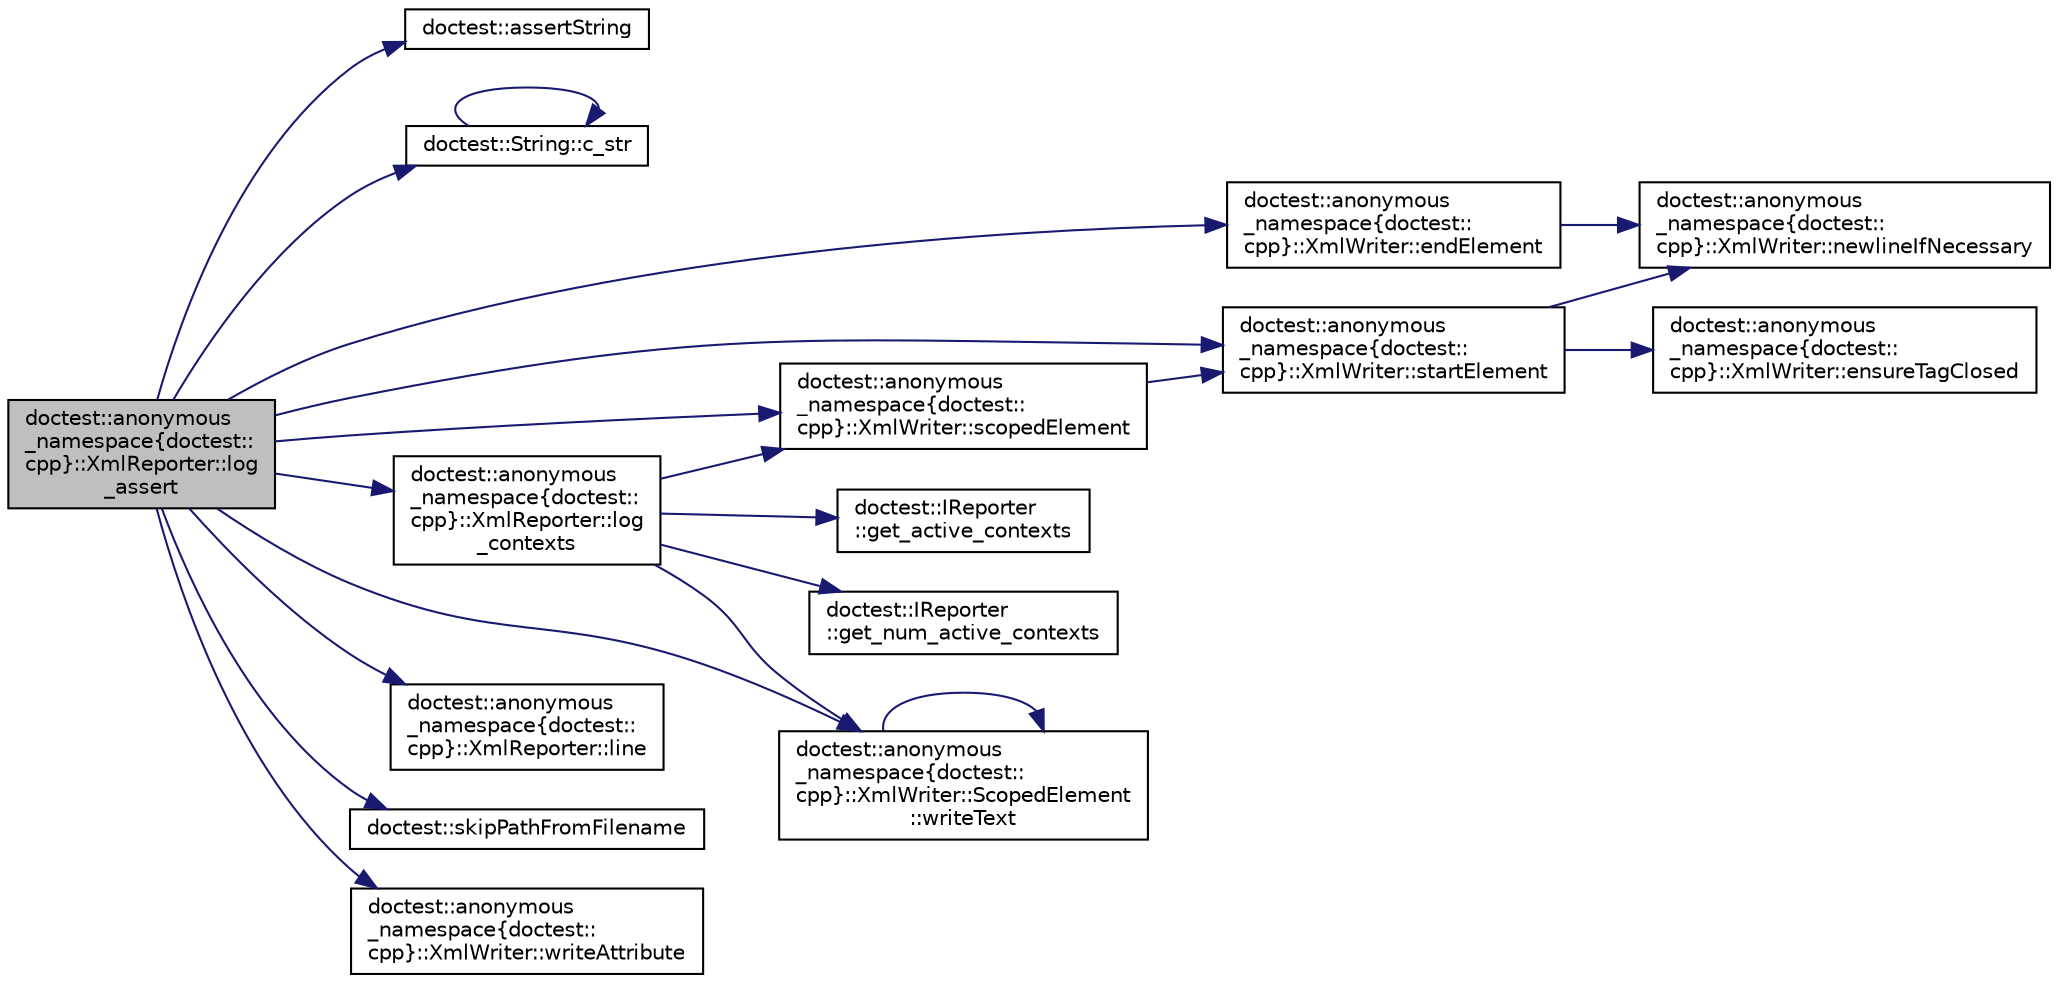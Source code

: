 digraph "doctest::anonymous_namespace{doctest::cpp}::XmlReporter::log_assert"
{
 // LATEX_PDF_SIZE
  edge [fontname="Helvetica",fontsize="10",labelfontname="Helvetica",labelfontsize="10"];
  node [fontname="Helvetica",fontsize="10",shape=record];
  rankdir="LR";
  Node1 [label="doctest::anonymous\l_namespace\{doctest::\lcpp\}::XmlReporter::log\l_assert",height=0.2,width=0.4,color="black", fillcolor="grey75", style="filled", fontcolor="black",tooltip=" "];
  Node1 -> Node2 [color="midnightblue",fontsize="10",style="solid",fontname="Helvetica"];
  Node2 [label="doctest::assertString",height=0.2,width=0.4,color="black", fillcolor="white", style="filled",URL="$namespacedoctest.html#ab56f4f5033407b30858e190309901ff2",tooltip=" "];
  Node1 -> Node3 [color="midnightblue",fontsize="10",style="solid",fontname="Helvetica"];
  Node3 [label="doctest::String::c_str",height=0.2,width=0.4,color="black", fillcolor="white", style="filled",URL="$classdoctest_1_1_string.html#a607c6977b193fecf29622110e6081625",tooltip=" "];
  Node3 -> Node3 [color="midnightblue",fontsize="10",style="solid",fontname="Helvetica"];
  Node1 -> Node4 [color="midnightblue",fontsize="10",style="solid",fontname="Helvetica"];
  Node4 [label="doctest::anonymous\l_namespace\{doctest::\lcpp\}::XmlWriter::endElement",height=0.2,width=0.4,color="black", fillcolor="white", style="filled",URL="$classdoctest_1_1anonymous__namespace_02doctest_8cpp_03_1_1_xml_writer.html#a9b01210ada5bca21230ec886bc1c9c1c",tooltip=" "];
  Node4 -> Node5 [color="midnightblue",fontsize="10",style="solid",fontname="Helvetica"];
  Node5 [label="doctest::anonymous\l_namespace\{doctest::\lcpp\}::XmlWriter::newlineIfNecessary",height=0.2,width=0.4,color="black", fillcolor="white", style="filled",URL="$classdoctest_1_1anonymous__namespace_02doctest_8cpp_03_1_1_xml_writer.html#a0352bfe1b1cb61867f03832d179aee88",tooltip=" "];
  Node1 -> Node6 [color="midnightblue",fontsize="10",style="solid",fontname="Helvetica"];
  Node6 [label="doctest::anonymous\l_namespace\{doctest::\lcpp\}::XmlReporter::line",height=0.2,width=0.4,color="black", fillcolor="white", style="filled",URL="$structdoctest_1_1anonymous__namespace_02doctest_8cpp_03_1_1_xml_reporter.html#aca23f48e6c3f82cb4054e6d68777f808",tooltip=" "];
  Node1 -> Node7 [color="midnightblue",fontsize="10",style="solid",fontname="Helvetica"];
  Node7 [label="doctest::anonymous\l_namespace\{doctest::\lcpp\}::XmlReporter::log\l_contexts",height=0.2,width=0.4,color="black", fillcolor="white", style="filled",URL="$structdoctest_1_1anonymous__namespace_02doctest_8cpp_03_1_1_xml_reporter.html#a56ab070e3bd0dbf2cfd303545dcbdf8f",tooltip=" "];
  Node7 -> Node8 [color="midnightblue",fontsize="10",style="solid",fontname="Helvetica"];
  Node8 [label="doctest::IReporter\l::get_active_contexts",height=0.2,width=0.4,color="black", fillcolor="white", style="filled",URL="$structdoctest_1_1_i_reporter.html#af535d2f4e0bcacbcc87e35994dd97586",tooltip=" "];
  Node7 -> Node9 [color="midnightblue",fontsize="10",style="solid",fontname="Helvetica"];
  Node9 [label="doctest::IReporter\l::get_num_active_contexts",height=0.2,width=0.4,color="black", fillcolor="white", style="filled",URL="$structdoctest_1_1_i_reporter.html#aafc10945b736a76a93282050d9d0ff55",tooltip=" "];
  Node7 -> Node10 [color="midnightblue",fontsize="10",style="solid",fontname="Helvetica"];
  Node10 [label="doctest::anonymous\l_namespace\{doctest::\lcpp\}::XmlWriter::scopedElement",height=0.2,width=0.4,color="black", fillcolor="white", style="filled",URL="$classdoctest_1_1anonymous__namespace_02doctest_8cpp_03_1_1_xml_writer.html#ae8d1d5655cbf1e5757519659d4edea16",tooltip=" "];
  Node10 -> Node11 [color="midnightblue",fontsize="10",style="solid",fontname="Helvetica"];
  Node11 [label="doctest::anonymous\l_namespace\{doctest::\lcpp\}::XmlWriter::startElement",height=0.2,width=0.4,color="black", fillcolor="white", style="filled",URL="$classdoctest_1_1anonymous__namespace_02doctest_8cpp_03_1_1_xml_writer.html#a1677409347280cfb2e4b4d66121d346a",tooltip=" "];
  Node11 -> Node12 [color="midnightblue",fontsize="10",style="solid",fontname="Helvetica"];
  Node12 [label="doctest::anonymous\l_namespace\{doctest::\lcpp\}::XmlWriter::ensureTagClosed",height=0.2,width=0.4,color="black", fillcolor="white", style="filled",URL="$classdoctest_1_1anonymous__namespace_02doctest_8cpp_03_1_1_xml_writer.html#a037d5f1752cc196aa82318100462d52f",tooltip=" "];
  Node11 -> Node5 [color="midnightblue",fontsize="10",style="solid",fontname="Helvetica"];
  Node7 -> Node13 [color="midnightblue",fontsize="10",style="solid",fontname="Helvetica"];
  Node13 [label="doctest::anonymous\l_namespace\{doctest::\lcpp\}::XmlWriter::ScopedElement\l::writeText",height=0.2,width=0.4,color="black", fillcolor="white", style="filled",URL="$classdoctest_1_1anonymous__namespace_02doctest_8cpp_03_1_1_xml_writer_1_1_scoped_element.html#af74f008e02dfbe2d7c12e4389841e86b",tooltip=" "];
  Node13 -> Node13 [color="midnightblue",fontsize="10",style="solid",fontname="Helvetica"];
  Node1 -> Node10 [color="midnightblue",fontsize="10",style="solid",fontname="Helvetica"];
  Node1 -> Node14 [color="midnightblue",fontsize="10",style="solid",fontname="Helvetica"];
  Node14 [label="doctest::skipPathFromFilename",height=0.2,width=0.4,color="black", fillcolor="white", style="filled",URL="$namespacedoctest.html#a360d10b305d4e64d753e99484308edbd",tooltip=" "];
  Node1 -> Node11 [color="midnightblue",fontsize="10",style="solid",fontname="Helvetica"];
  Node1 -> Node15 [color="midnightblue",fontsize="10",style="solid",fontname="Helvetica"];
  Node15 [label="doctest::anonymous\l_namespace\{doctest::\lcpp\}::XmlWriter::writeAttribute",height=0.2,width=0.4,color="black", fillcolor="white", style="filled",URL="$classdoctest_1_1anonymous__namespace_02doctest_8cpp_03_1_1_xml_writer.html#a53c9956ac1ee707201621c98d7f79d8c",tooltip=" "];
  Node1 -> Node13 [color="midnightblue",fontsize="10",style="solid",fontname="Helvetica"];
}

